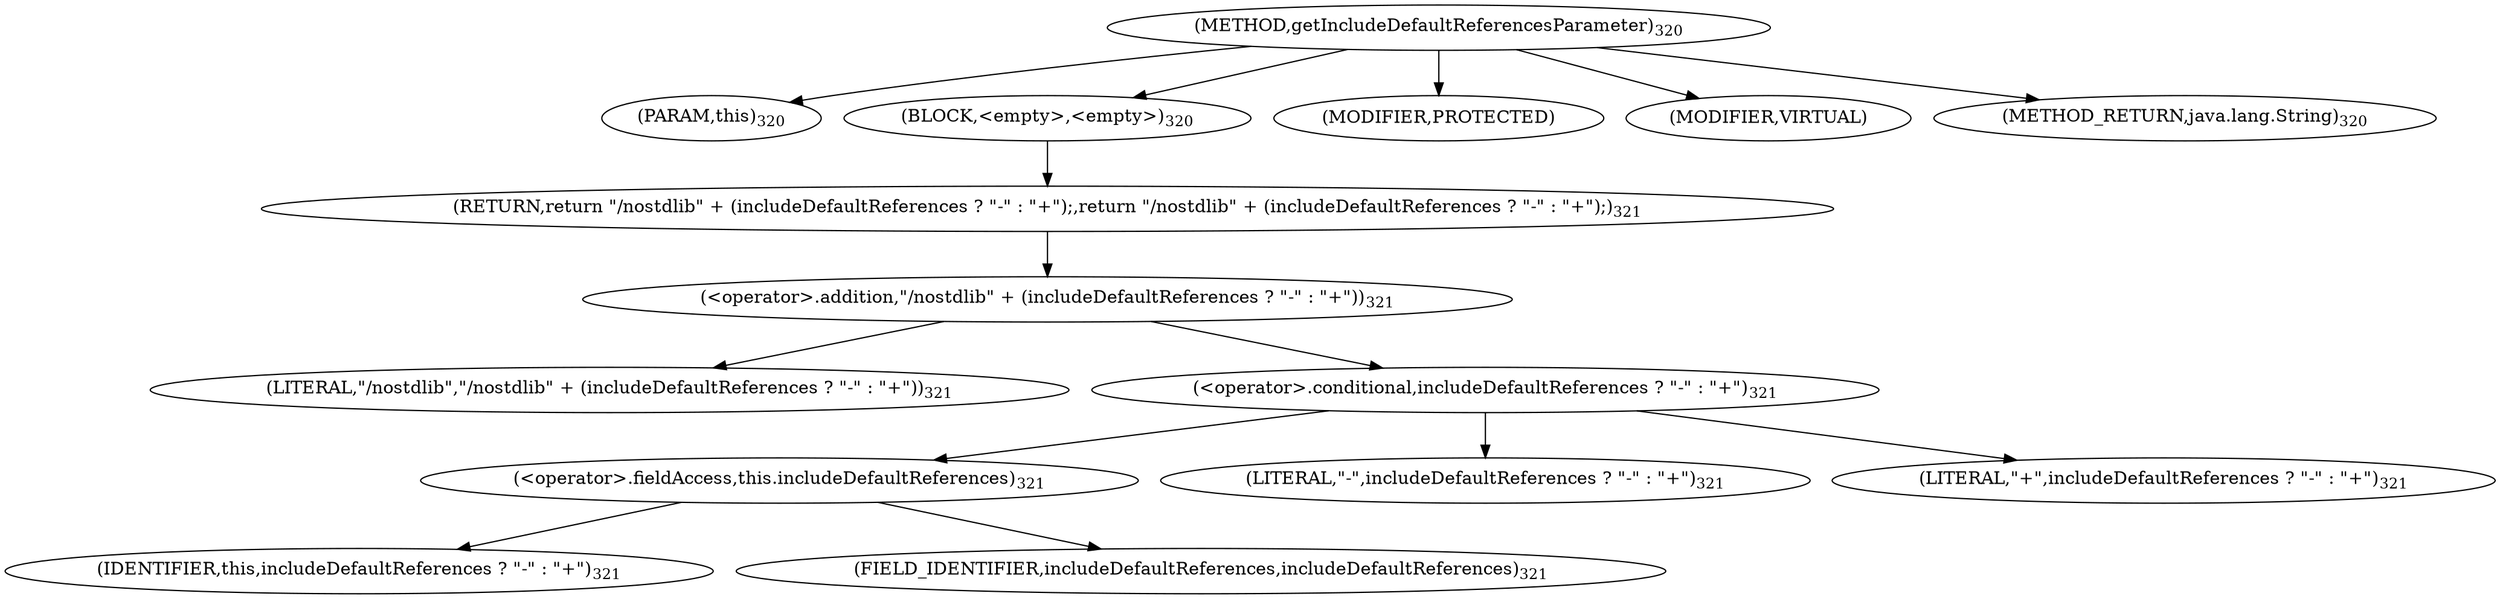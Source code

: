 digraph "getIncludeDefaultReferencesParameter" {  
"477" [label = <(METHOD,getIncludeDefaultReferencesParameter)<SUB>320</SUB>> ]
"478" [label = <(PARAM,this)<SUB>320</SUB>> ]
"479" [label = <(BLOCK,&lt;empty&gt;,&lt;empty&gt;)<SUB>320</SUB>> ]
"480" [label = <(RETURN,return &quot;/nostdlib&quot; + (includeDefaultReferences ? &quot;-&quot; : &quot;+&quot;);,return &quot;/nostdlib&quot; + (includeDefaultReferences ? &quot;-&quot; : &quot;+&quot;);)<SUB>321</SUB>> ]
"481" [label = <(&lt;operator&gt;.addition,&quot;/nostdlib&quot; + (includeDefaultReferences ? &quot;-&quot; : &quot;+&quot;))<SUB>321</SUB>> ]
"482" [label = <(LITERAL,&quot;/nostdlib&quot;,&quot;/nostdlib&quot; + (includeDefaultReferences ? &quot;-&quot; : &quot;+&quot;))<SUB>321</SUB>> ]
"483" [label = <(&lt;operator&gt;.conditional,includeDefaultReferences ? &quot;-&quot; : &quot;+&quot;)<SUB>321</SUB>> ]
"484" [label = <(&lt;operator&gt;.fieldAccess,this.includeDefaultReferences)<SUB>321</SUB>> ]
"485" [label = <(IDENTIFIER,this,includeDefaultReferences ? &quot;-&quot; : &quot;+&quot;)<SUB>321</SUB>> ]
"486" [label = <(FIELD_IDENTIFIER,includeDefaultReferences,includeDefaultReferences)<SUB>321</SUB>> ]
"487" [label = <(LITERAL,&quot;-&quot;,includeDefaultReferences ? &quot;-&quot; : &quot;+&quot;)<SUB>321</SUB>> ]
"488" [label = <(LITERAL,&quot;+&quot;,includeDefaultReferences ? &quot;-&quot; : &quot;+&quot;)<SUB>321</SUB>> ]
"489" [label = <(MODIFIER,PROTECTED)> ]
"490" [label = <(MODIFIER,VIRTUAL)> ]
"491" [label = <(METHOD_RETURN,java.lang.String)<SUB>320</SUB>> ]
  "477" -> "478" 
  "477" -> "479" 
  "477" -> "489" 
  "477" -> "490" 
  "477" -> "491" 
  "479" -> "480" 
  "480" -> "481" 
  "481" -> "482" 
  "481" -> "483" 
  "483" -> "484" 
  "483" -> "487" 
  "483" -> "488" 
  "484" -> "485" 
  "484" -> "486" 
}
